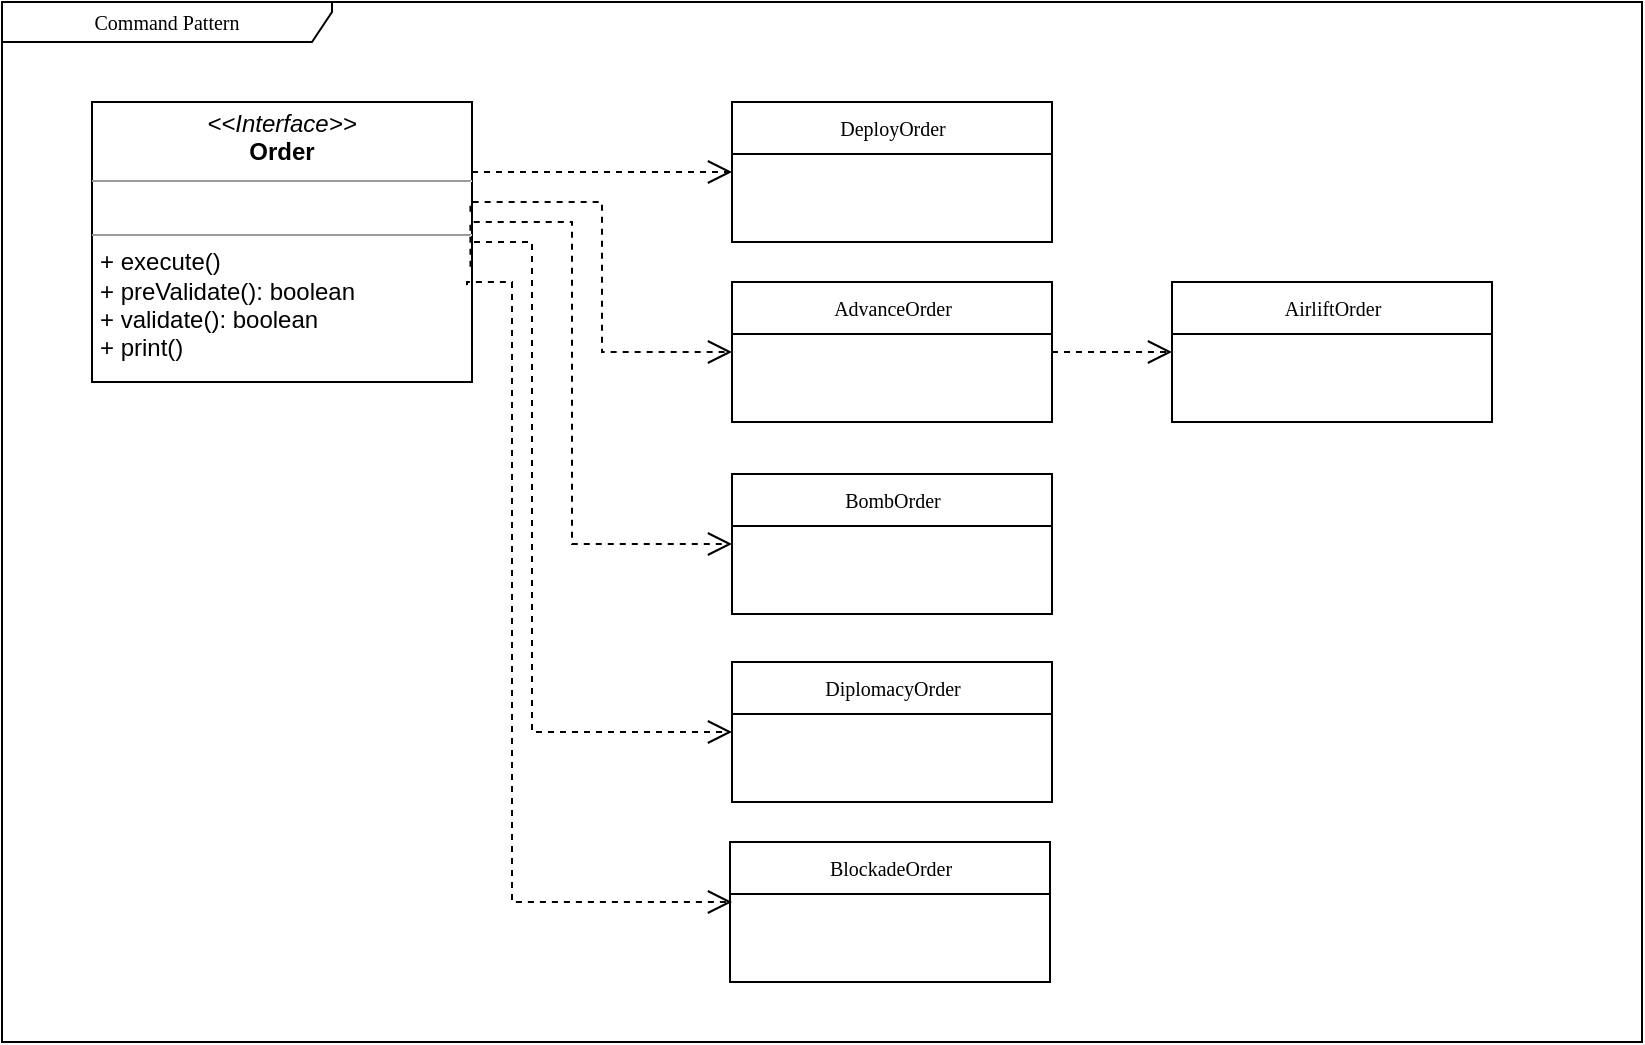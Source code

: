 <mxfile version="26.1.1">
  <diagram name="Page-1" id="c4acf3e9-155e-7222-9cf6-157b1a14988f">
    <mxGraphModel dx="915" dy="576" grid="1" gridSize="10" guides="1" tooltips="1" connect="1" arrows="1" fold="1" page="1" pageScale="1" pageWidth="850" pageHeight="1100" background="none" math="0" shadow="0">
      <root>
        <mxCell id="0" />
        <mxCell id="1" parent="0" />
        <mxCell id="17acba5748e5396b-1" value="Command Pattern" style="shape=umlFrame;whiteSpace=wrap;html=1;rounded=0;shadow=0;comic=0;labelBackgroundColor=none;strokeWidth=1;fontFamily=Verdana;fontSize=10;align=center;width=165;height=20;" parent="1" vertex="1">
          <mxGeometry x="15" y="20" width="820" height="520" as="geometry" />
        </mxCell>
        <mxCell id="17acba5748e5396b-20" value="DeployOrder" style="swimlane;html=1;fontStyle=0;childLayout=stackLayout;horizontal=1;startSize=26;fillColor=none;horizontalStack=0;resizeParent=1;resizeLast=0;collapsible=1;marginBottom=0;swimlaneFillColor=#ffffff;rounded=0;shadow=0;comic=0;labelBackgroundColor=none;strokeWidth=1;fontFamily=Verdana;fontSize=10;align=center;" parent="1" vertex="1">
          <mxGeometry x="380" y="70" width="160" height="70" as="geometry" />
        </mxCell>
        <mxCell id="17acba5748e5396b-30" value="AdvanceOrder" style="swimlane;html=1;fontStyle=0;childLayout=stackLayout;horizontal=1;startSize=26;fillColor=none;horizontalStack=0;resizeParent=1;resizeLast=0;collapsible=1;marginBottom=0;swimlaneFillColor=#ffffff;rounded=0;shadow=0;comic=0;labelBackgroundColor=none;strokeWidth=1;fontFamily=Verdana;fontSize=10;align=center;" parent="1" vertex="1">
          <mxGeometry x="380" y="160" width="160" height="70" as="geometry" />
        </mxCell>
        <mxCell id="5d2195bd80daf111-21" style="edgeStyle=orthogonalEdgeStyle;rounded=0;html=1;labelBackgroundColor=none;startFill=0;endArrow=open;endFill=0;endSize=10;fontFamily=Verdana;fontSize=10;dashed=1;" parent="1" source="5d2195bd80daf111-18" target="17acba5748e5396b-20" edge="1">
          <mxGeometry relative="1" as="geometry">
            <Array as="points">
              <mxPoint x="280" y="105" />
              <mxPoint x="280" y="105" />
            </Array>
          </mxGeometry>
        </mxCell>
        <mxCell id="5d2195bd80daf111-18" value="&lt;p style=&quot;margin:0px;margin-top:4px;text-align:center;&quot;&gt;&lt;i&gt;&amp;lt;&amp;lt;Interface&amp;gt;&amp;gt;&lt;/i&gt;&lt;br&gt;&lt;b&gt;Order&lt;/b&gt;&lt;/p&gt;&lt;hr size=&quot;1&quot;&gt;&lt;p style=&quot;margin:0px;margin-left:4px;&quot;&gt;&lt;br&gt;&lt;/p&gt;&lt;hr size=&quot;1&quot;&gt;&lt;p style=&quot;margin:0px;margin-left:4px;&quot;&gt;+ execute()&lt;br&gt;+ preValidate(): boolean&lt;/p&gt;&lt;p style=&quot;margin:0px;margin-left:4px;&quot;&gt;+ validate(): boolean&lt;/p&gt;&lt;p style=&quot;margin:0px;margin-left:4px;&quot;&gt;+ print()&lt;/p&gt;" style="verticalAlign=top;align=left;overflow=fill;fontSize=12;fontFamily=Helvetica;html=1;rounded=0;shadow=0;comic=0;labelBackgroundColor=none;strokeWidth=1" parent="1" vertex="1">
          <mxGeometry x="60" y="70" width="190" height="140" as="geometry" />
        </mxCell>
        <mxCell id="dZkVbVIl48FJeQsguy9m-1" value="AirliftOrder" style="swimlane;html=1;fontStyle=0;childLayout=stackLayout;horizontal=1;startSize=26;fillColor=none;horizontalStack=0;resizeParent=1;resizeLast=0;collapsible=1;marginBottom=0;swimlaneFillColor=#ffffff;rounded=0;shadow=0;comic=0;labelBackgroundColor=none;strokeWidth=1;fontFamily=Verdana;fontSize=10;align=center;" vertex="1" parent="1">
          <mxGeometry x="600" y="160" width="160" height="70" as="geometry" />
        </mxCell>
        <mxCell id="dZkVbVIl48FJeQsguy9m-3" value="BombOrder" style="swimlane;html=1;fontStyle=0;childLayout=stackLayout;horizontal=1;startSize=26;fillColor=none;horizontalStack=0;resizeParent=1;resizeLast=0;collapsible=1;marginBottom=0;swimlaneFillColor=#ffffff;rounded=0;shadow=0;comic=0;labelBackgroundColor=none;strokeWidth=1;fontFamily=Verdana;fontSize=10;align=center;" vertex="1" parent="1">
          <mxGeometry x="380" y="256" width="160" height="70" as="geometry" />
        </mxCell>
        <mxCell id="dZkVbVIl48FJeQsguy9m-4" value="DiplomacyOrder" style="swimlane;html=1;fontStyle=0;childLayout=stackLayout;horizontal=1;startSize=26;fillColor=none;horizontalStack=0;resizeParent=1;resizeLast=0;collapsible=1;marginBottom=0;swimlaneFillColor=#ffffff;rounded=0;shadow=0;comic=0;labelBackgroundColor=none;strokeWidth=1;fontFamily=Verdana;fontSize=10;align=center;" vertex="1" parent="1">
          <mxGeometry x="380" y="350" width="160" height="70" as="geometry" />
        </mxCell>
        <mxCell id="dZkVbVIl48FJeQsguy9m-5" value="BlockadeOrder" style="swimlane;html=1;fontStyle=0;childLayout=stackLayout;horizontal=1;startSize=26;fillColor=none;horizontalStack=0;resizeParent=1;resizeLast=0;collapsible=1;marginBottom=0;swimlaneFillColor=#ffffff;rounded=0;shadow=0;comic=0;labelBackgroundColor=none;strokeWidth=1;fontFamily=Verdana;fontSize=10;align=center;" vertex="1" parent="1">
          <mxGeometry x="379" y="440" width="160" height="70" as="geometry" />
        </mxCell>
        <mxCell id="dZkVbVIl48FJeQsguy9m-9" style="edgeStyle=orthogonalEdgeStyle;rounded=0;html=1;labelBackgroundColor=none;startFill=0;endArrow=open;endFill=0;endSize=10;fontFamily=Verdana;fontSize=10;dashed=1;entryX=0;entryY=0.5;entryDx=0;entryDy=0;exitX=0.996;exitY=0.392;exitDx=0;exitDy=0;exitPerimeter=0;" edge="1" parent="1" source="5d2195bd80daf111-18" target="17acba5748e5396b-30">
          <mxGeometry relative="1" as="geometry">
            <mxPoint x="260" y="115" as="sourcePoint" />
            <mxPoint x="390" y="115" as="targetPoint" />
            <Array as="points">
              <mxPoint x="249" y="120" />
              <mxPoint x="315" y="120" />
              <mxPoint x="315" y="195" />
            </Array>
          </mxGeometry>
        </mxCell>
        <mxCell id="dZkVbVIl48FJeQsguy9m-10" style="edgeStyle=orthogonalEdgeStyle;rounded=0;html=1;labelBackgroundColor=none;startFill=0;endArrow=open;endFill=0;endSize=10;fontFamily=Verdana;fontSize=10;dashed=1;entryX=0;entryY=0.5;entryDx=0;entryDy=0;exitX=0.996;exitY=0.588;exitDx=0;exitDy=0;exitPerimeter=0;" edge="1" parent="1" source="5d2195bd80daf111-18" target="dZkVbVIl48FJeQsguy9m-3">
          <mxGeometry relative="1" as="geometry">
            <mxPoint x="259" y="135" as="sourcePoint" />
            <mxPoint x="390" y="205" as="targetPoint" />
            <Array as="points">
              <mxPoint x="249" y="130" />
              <mxPoint x="300" y="130" />
              <mxPoint x="300" y="291" />
            </Array>
          </mxGeometry>
        </mxCell>
        <mxCell id="dZkVbVIl48FJeQsguy9m-11" style="edgeStyle=orthogonalEdgeStyle;rounded=0;html=1;labelBackgroundColor=none;startFill=0;endArrow=open;endFill=0;endSize=10;fontFamily=Verdana;fontSize=10;dashed=1;entryX=0;entryY=0.5;entryDx=0;entryDy=0;exitX=1;exitY=0.75;exitDx=0;exitDy=0;" edge="1" parent="1" source="5d2195bd80daf111-18" target="dZkVbVIl48FJeQsguy9m-4">
          <mxGeometry relative="1" as="geometry">
            <mxPoint x="259" y="162" as="sourcePoint" />
            <mxPoint x="390" y="301" as="targetPoint" />
            <Array as="points">
              <mxPoint x="250" y="140" />
              <mxPoint x="280" y="140" />
              <mxPoint x="280" y="385" />
            </Array>
          </mxGeometry>
        </mxCell>
        <mxCell id="dZkVbVIl48FJeQsguy9m-12" style="edgeStyle=orthogonalEdgeStyle;rounded=0;html=1;labelBackgroundColor=none;startFill=0;endArrow=open;endFill=0;endSize=10;fontFamily=Verdana;fontSize=10;dashed=1;exitX=0.987;exitY=0.654;exitDx=0;exitDy=0;exitPerimeter=0;" edge="1" parent="1" source="5d2195bd80daf111-18">
          <mxGeometry relative="1" as="geometry">
            <mxPoint x="260" y="185" as="sourcePoint" />
            <mxPoint x="380" y="470" as="targetPoint" />
            <Array as="points">
              <mxPoint x="248" y="160" />
              <mxPoint x="270" y="160" />
              <mxPoint x="270" y="470" />
              <mxPoint x="380" y="470" />
            </Array>
          </mxGeometry>
        </mxCell>
        <mxCell id="dZkVbVIl48FJeQsguy9m-13" style="edgeStyle=orthogonalEdgeStyle;rounded=0;html=1;labelBackgroundColor=none;startFill=0;endArrow=open;endFill=0;endSize=10;fontFamily=Verdana;fontSize=10;dashed=1;exitX=1;exitY=0.5;exitDx=0;exitDy=0;entryX=0;entryY=0.5;entryDx=0;entryDy=0;" edge="1" parent="1" source="17acba5748e5396b-30" target="dZkVbVIl48FJeQsguy9m-1">
          <mxGeometry relative="1" as="geometry">
            <mxPoint x="260" y="115" as="sourcePoint" />
            <mxPoint x="390" y="115" as="targetPoint" />
            <Array as="points">
              <mxPoint x="580" y="195" />
              <mxPoint x="580" y="195" />
            </Array>
          </mxGeometry>
        </mxCell>
      </root>
    </mxGraphModel>
  </diagram>
</mxfile>
